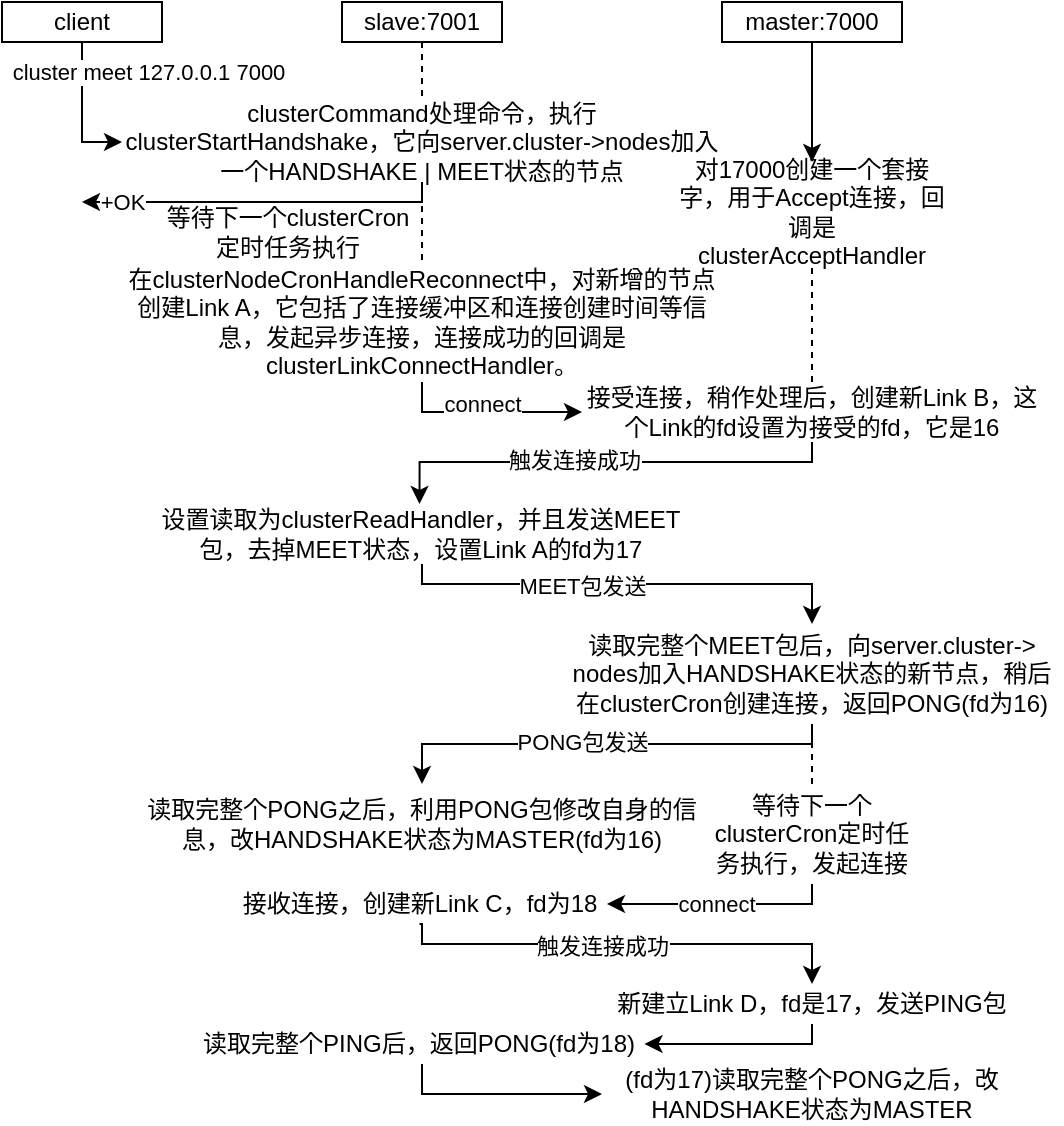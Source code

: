 <mxfile version="24.7.7">
  <diagram name="第 1 页" id="b1OBJEASuBoolYi9zKbh">
    <mxGraphModel dx="1207" dy="691" grid="1" gridSize="10" guides="1" tooltips="1" connect="1" arrows="1" fold="1" page="1" pageScale="1" pageWidth="827" pageHeight="1169" math="0" shadow="0">
      <root>
        <mxCell id="0" />
        <mxCell id="1" parent="0" />
        <mxCell id="wjXmUdHxZVY_6CkB7Vkd-6" style="edgeStyle=orthogonalEdgeStyle;rounded=0;orthogonalLoop=1;jettySize=auto;html=1;entryX=0;entryY=0.5;entryDx=0;entryDy=0;exitX=0.5;exitY=1;exitDx=0;exitDy=0;" edge="1" parent="1" source="wjXmUdHxZVY_6CkB7Vkd-2" target="wjXmUdHxZVY_6CkB7Vkd-7">
          <mxGeometry relative="1" as="geometry">
            <mxPoint x="80" y="130" as="targetPoint" />
            <Array as="points">
              <mxPoint x="110" y="110" />
            </Array>
          </mxGeometry>
        </mxCell>
        <mxCell id="wjXmUdHxZVY_6CkB7Vkd-8" value="cluster meet 127.0.0.1 7000" style="edgeLabel;html=1;align=center;verticalAlign=middle;resizable=0;points=[];" vertex="1" connectable="0" parent="wjXmUdHxZVY_6CkB7Vkd-6">
          <mxGeometry x="-0.113" y="-1" relative="1" as="geometry">
            <mxPoint x="34" y="-16" as="offset" />
          </mxGeometry>
        </mxCell>
        <mxCell id="wjXmUdHxZVY_6CkB7Vkd-2" value="client" style="rounded=0;whiteSpace=wrap;html=1;" vertex="1" parent="1">
          <mxGeometry x="70" y="40" width="80" height="20" as="geometry" />
        </mxCell>
        <mxCell id="wjXmUdHxZVY_6CkB7Vkd-3" value="slave:7001" style="rounded=0;whiteSpace=wrap;html=1;" vertex="1" parent="1">
          <mxGeometry x="240" y="40" width="80" height="20" as="geometry" />
        </mxCell>
        <mxCell id="wjXmUdHxZVY_6CkB7Vkd-18" style="edgeStyle=orthogonalEdgeStyle;rounded=0;orthogonalLoop=1;jettySize=auto;html=1;entryX=0.5;entryY=0;entryDx=0;entryDy=0;" edge="1" parent="1" source="wjXmUdHxZVY_6CkB7Vkd-4" target="wjXmUdHxZVY_6CkB7Vkd-17">
          <mxGeometry relative="1" as="geometry" />
        </mxCell>
        <mxCell id="wjXmUdHxZVY_6CkB7Vkd-4" value="master:7000" style="rounded=0;whiteSpace=wrap;html=1;" vertex="1" parent="1">
          <mxGeometry x="430" y="40" width="90" height="20" as="geometry" />
        </mxCell>
        <mxCell id="wjXmUdHxZVY_6CkB7Vkd-13" style="edgeStyle=orthogonalEdgeStyle;rounded=0;orthogonalLoop=1;jettySize=auto;html=1;" edge="1" parent="1" source="wjXmUdHxZVY_6CkB7Vkd-7">
          <mxGeometry relative="1" as="geometry">
            <mxPoint x="110" y="140" as="targetPoint" />
            <Array as="points">
              <mxPoint x="280" y="140" />
            </Array>
          </mxGeometry>
        </mxCell>
        <mxCell id="wjXmUdHxZVY_6CkB7Vkd-14" value="+OK" style="edgeLabel;html=1;align=center;verticalAlign=middle;resizable=0;points=[];" vertex="1" connectable="0" parent="wjXmUdHxZVY_6CkB7Vkd-13">
          <mxGeometry x="0.491" y="-1" relative="1" as="geometry">
            <mxPoint x="-26" y="1" as="offset" />
          </mxGeometry>
        </mxCell>
        <mxCell id="wjXmUdHxZVY_6CkB7Vkd-7" value="clusterCommand处理命令，执行clusterStartHandshake，它向server.cluster-&amp;gt;nodes加入一个HANDSHAKE | MEET状态的节点" style="text;html=1;align=center;verticalAlign=middle;whiteSpace=wrap;rounded=0;" vertex="1" parent="1">
          <mxGeometry x="130" y="90" width="300" height="40" as="geometry" />
        </mxCell>
        <mxCell id="wjXmUdHxZVY_6CkB7Vkd-10" value="" style="endArrow=none;dashed=1;html=1;rounded=0;exitX=0.5;exitY=1;exitDx=0;exitDy=0;entryX=0.5;entryY=0;entryDx=0;entryDy=0;" edge="1" parent="1" source="wjXmUdHxZVY_6CkB7Vkd-3" target="wjXmUdHxZVY_6CkB7Vkd-7">
          <mxGeometry width="50" height="50" relative="1" as="geometry">
            <mxPoint x="390" y="160" as="sourcePoint" />
            <mxPoint x="440" y="110" as="targetPoint" />
          </mxGeometry>
        </mxCell>
        <mxCell id="wjXmUdHxZVY_6CkB7Vkd-22" style="edgeStyle=orthogonalEdgeStyle;rounded=0;orthogonalLoop=1;jettySize=auto;html=1;" edge="1" parent="1" source="wjXmUdHxZVY_6CkB7Vkd-11" target="wjXmUdHxZVY_6CkB7Vkd-21">
          <mxGeometry relative="1" as="geometry">
            <Array as="points">
              <mxPoint x="280" y="245" />
            </Array>
          </mxGeometry>
        </mxCell>
        <mxCell id="wjXmUdHxZVY_6CkB7Vkd-23" value="connect" style="edgeLabel;html=1;align=center;verticalAlign=middle;resizable=0;points=[];" vertex="1" connectable="0" parent="wjXmUdHxZVY_6CkB7Vkd-22">
          <mxGeometry x="-0.054" y="4" relative="1" as="geometry">
            <mxPoint as="offset" />
          </mxGeometry>
        </mxCell>
        <mxCell id="wjXmUdHxZVY_6CkB7Vkd-11" value="在clusterNodeCronHandleReconnect中，对新增的节点创建Link A，它包括了连接缓冲区和连接创建时间等信息，发起异步连接，连接成功的回调是clusterLinkConnectHandler。" style="text;html=1;align=center;verticalAlign=middle;whiteSpace=wrap;rounded=0;" vertex="1" parent="1">
          <mxGeometry x="130" y="170" width="300" height="60" as="geometry" />
        </mxCell>
        <mxCell id="wjXmUdHxZVY_6CkB7Vkd-12" value="" style="endArrow=none;dashed=1;html=1;rounded=0;exitX=0.5;exitY=1;exitDx=0;exitDy=0;entryX=0.5;entryY=0;entryDx=0;entryDy=0;" edge="1" parent="1" source="wjXmUdHxZVY_6CkB7Vkd-7" target="wjXmUdHxZVY_6CkB7Vkd-11">
          <mxGeometry width="50" height="50" relative="1" as="geometry">
            <mxPoint x="290" y="70" as="sourcePoint" />
            <mxPoint x="290" y="90" as="targetPoint" />
          </mxGeometry>
        </mxCell>
        <mxCell id="wjXmUdHxZVY_6CkB7Vkd-15" value="等待下一个clusterCron定时任务执行" style="text;html=1;align=center;verticalAlign=middle;whiteSpace=wrap;rounded=0;" vertex="1" parent="1">
          <mxGeometry x="150" y="140" width="126" height="30" as="geometry" />
        </mxCell>
        <mxCell id="wjXmUdHxZVY_6CkB7Vkd-17" value="对17000创建一个套接字，用于Accept连接，回调是clusterAcceptHandler" style="text;html=1;align=center;verticalAlign=middle;whiteSpace=wrap;rounded=0;" vertex="1" parent="1">
          <mxGeometry x="405" y="120" width="140" height="50" as="geometry" />
        </mxCell>
        <mxCell id="wjXmUdHxZVY_6CkB7Vkd-19" value="" style="endArrow=none;dashed=1;html=1;rounded=0;entryX=0.5;entryY=1;entryDx=0;entryDy=0;exitX=0.5;exitY=0;exitDx=0;exitDy=0;" edge="1" parent="1" source="wjXmUdHxZVY_6CkB7Vkd-21" target="wjXmUdHxZVY_6CkB7Vkd-17">
          <mxGeometry width="50" height="50" relative="1" as="geometry">
            <mxPoint x="475" y="220" as="sourcePoint" />
            <mxPoint x="440" y="110" as="targetPoint" />
          </mxGeometry>
        </mxCell>
        <mxCell id="wjXmUdHxZVY_6CkB7Vkd-55" style="edgeStyle=orthogonalEdgeStyle;rounded=0;orthogonalLoop=1;jettySize=auto;html=1;entryX=0.5;entryY=0;entryDx=0;entryDy=0;" edge="1" parent="1" source="wjXmUdHxZVY_6CkB7Vkd-21" target="wjXmUdHxZVY_6CkB7Vkd-24">
          <mxGeometry relative="1" as="geometry">
            <Array as="points">
              <mxPoint x="475" y="270" />
              <mxPoint x="279" y="270" />
            </Array>
          </mxGeometry>
        </mxCell>
        <mxCell id="wjXmUdHxZVY_6CkB7Vkd-21" value="接受连接，稍作处理后，创建新Link B，这个Link的fd设置为接受的fd，它是16" style="text;html=1;align=center;verticalAlign=middle;whiteSpace=wrap;rounded=0;" vertex="1" parent="1">
          <mxGeometry x="360" y="230" width="230" height="30" as="geometry" />
        </mxCell>
        <mxCell id="wjXmUdHxZVY_6CkB7Vkd-31" style="edgeStyle=orthogonalEdgeStyle;rounded=0;orthogonalLoop=1;jettySize=auto;html=1;entryX=0.5;entryY=0;entryDx=0;entryDy=0;" edge="1" parent="1" source="wjXmUdHxZVY_6CkB7Vkd-24" target="wjXmUdHxZVY_6CkB7Vkd-30">
          <mxGeometry relative="1" as="geometry">
            <Array as="points">
              <mxPoint x="280" y="331" />
              <mxPoint x="475" y="331" />
            </Array>
          </mxGeometry>
        </mxCell>
        <mxCell id="wjXmUdHxZVY_6CkB7Vkd-32" value="MEET包发送" style="edgeLabel;html=1;align=center;verticalAlign=middle;resizable=0;points=[];" vertex="1" connectable="0" parent="wjXmUdHxZVY_6CkB7Vkd-31">
          <mxGeometry x="-0.493" y="-1" relative="1" as="geometry">
            <mxPoint x="33" as="offset" />
          </mxGeometry>
        </mxCell>
        <mxCell id="wjXmUdHxZVY_6CkB7Vkd-24" value="设置读取为clusterReadHandler，并且发送MEET包，去掉MEET状态，设置Link A的fd为17" style="text;html=1;align=center;verticalAlign=middle;whiteSpace=wrap;rounded=0;" vertex="1" parent="1">
          <mxGeometry x="147.5" y="291" width="262.5" height="30" as="geometry" />
        </mxCell>
        <mxCell id="wjXmUdHxZVY_6CkB7Vkd-34" style="edgeStyle=orthogonalEdgeStyle;rounded=0;orthogonalLoop=1;jettySize=auto;html=1;entryX=0.5;entryY=0;entryDx=0;entryDy=0;" edge="1" parent="1" source="wjXmUdHxZVY_6CkB7Vkd-30" target="wjXmUdHxZVY_6CkB7Vkd-33">
          <mxGeometry relative="1" as="geometry">
            <Array as="points">
              <mxPoint x="475" y="411" />
              <mxPoint x="280" y="411" />
            </Array>
          </mxGeometry>
        </mxCell>
        <mxCell id="wjXmUdHxZVY_6CkB7Vkd-35" value="PONG包发送" style="edgeLabel;html=1;align=center;verticalAlign=middle;resizable=0;points=[];" vertex="1" connectable="0" parent="wjXmUdHxZVY_6CkB7Vkd-34">
          <mxGeometry x="0.254" y="-1" relative="1" as="geometry">
            <mxPoint x="16" as="offset" />
          </mxGeometry>
        </mxCell>
        <mxCell id="wjXmUdHxZVY_6CkB7Vkd-30" value="读取完整个MEET包后，向server.cluster-&amp;gt; nodes加入HANDSHAKE状态的新节点，稍后在clusterCron创建连接，返回PONG(fd为16)" style="text;html=1;align=center;verticalAlign=middle;whiteSpace=wrap;rounded=0;" vertex="1" parent="1">
          <mxGeometry x="350" y="351" width="250" height="50" as="geometry" />
        </mxCell>
        <mxCell id="wjXmUdHxZVY_6CkB7Vkd-33" value="读取完整个PONG之后，利用PONG包修改自身的信息，改HANDSHAKE状态为MASTER(fd为16)" style="text;html=1;align=center;verticalAlign=middle;whiteSpace=wrap;rounded=0;" vertex="1" parent="1">
          <mxGeometry x="130" y="431" width="300" height="40" as="geometry" />
        </mxCell>
        <mxCell id="wjXmUdHxZVY_6CkB7Vkd-41" style="edgeStyle=orthogonalEdgeStyle;rounded=0;orthogonalLoop=1;jettySize=auto;html=1;" edge="1" parent="1" source="wjXmUdHxZVY_6CkB7Vkd-36" target="wjXmUdHxZVY_6CkB7Vkd-38">
          <mxGeometry relative="1" as="geometry">
            <Array as="points">
              <mxPoint x="475" y="491" />
            </Array>
          </mxGeometry>
        </mxCell>
        <mxCell id="wjXmUdHxZVY_6CkB7Vkd-42" value="connect" style="edgeLabel;html=1;align=center;verticalAlign=middle;resizable=0;points=[];" vertex="1" connectable="0" parent="wjXmUdHxZVY_6CkB7Vkd-41">
          <mxGeometry x="0.04" relative="1" as="geometry">
            <mxPoint as="offset" />
          </mxGeometry>
        </mxCell>
        <mxCell id="wjXmUdHxZVY_6CkB7Vkd-36" value="等待下一个clusterCron定时任务执行，发起连接" style="text;html=1;align=center;verticalAlign=middle;whiteSpace=wrap;rounded=0;" vertex="1" parent="1">
          <mxGeometry x="420" y="431" width="110" height="50" as="geometry" />
        </mxCell>
        <mxCell id="wjXmUdHxZVY_6CkB7Vkd-38" value="接收连接，创建新Link C，fd为18" style="text;html=1;align=center;verticalAlign=middle;whiteSpace=wrap;rounded=0;" vertex="1" parent="1">
          <mxGeometry x="185" y="481" width="187.5" height="20" as="geometry" />
        </mxCell>
        <mxCell id="wjXmUdHxZVY_6CkB7Vkd-40" value="" style="endArrow=none;dashed=1;html=1;rounded=0;entryX=0.5;entryY=1;entryDx=0;entryDy=0;exitX=0.5;exitY=0;exitDx=0;exitDy=0;" edge="1" parent="1" source="wjXmUdHxZVY_6CkB7Vkd-36" target="wjXmUdHxZVY_6CkB7Vkd-30">
          <mxGeometry width="50" height="50" relative="1" as="geometry">
            <mxPoint x="485" y="241" as="sourcePoint" />
            <mxPoint x="485" y="181" as="targetPoint" />
          </mxGeometry>
        </mxCell>
        <mxCell id="wjXmUdHxZVY_6CkB7Vkd-43" style="edgeStyle=orthogonalEdgeStyle;rounded=0;orthogonalLoop=1;jettySize=auto;html=1;exitX=0.5;exitY=1;exitDx=0;exitDy=0;entryX=0.5;entryY=0;entryDx=0;entryDy=0;" edge="1" parent="1" source="wjXmUdHxZVY_6CkB7Vkd-38" target="wjXmUdHxZVY_6CkB7Vkd-45">
          <mxGeometry relative="1" as="geometry">
            <mxPoint x="485" y="271" as="sourcePoint" />
            <mxPoint x="480" y="571" as="targetPoint" />
            <Array as="points">
              <mxPoint x="280" y="511" />
              <mxPoint x="475" y="511" />
            </Array>
          </mxGeometry>
        </mxCell>
        <mxCell id="wjXmUdHxZVY_6CkB7Vkd-44" value="触发连接成功" style="edgeLabel;html=1;align=center;verticalAlign=middle;resizable=0;points=[];" vertex="1" connectable="0" parent="wjXmUdHxZVY_6CkB7Vkd-43">
          <mxGeometry x="0.325" y="-1" relative="1" as="geometry">
            <mxPoint x="-49" as="offset" />
          </mxGeometry>
        </mxCell>
        <mxCell id="wjXmUdHxZVY_6CkB7Vkd-48" style="edgeStyle=orthogonalEdgeStyle;rounded=0;orthogonalLoop=1;jettySize=auto;html=1;entryX=1;entryY=0.5;entryDx=0;entryDy=0;" edge="1" parent="1" source="wjXmUdHxZVY_6CkB7Vkd-45" target="wjXmUdHxZVY_6CkB7Vkd-49">
          <mxGeometry relative="1" as="geometry">
            <mxPoint x="280" y="611" as="targetPoint" />
            <Array as="points">
              <mxPoint x="475" y="561" />
            </Array>
          </mxGeometry>
        </mxCell>
        <mxCell id="wjXmUdHxZVY_6CkB7Vkd-45" value="新建立Link D，fd是17，发送PING包" style="text;html=1;align=center;verticalAlign=middle;whiteSpace=wrap;rounded=0;" vertex="1" parent="1">
          <mxGeometry x="370" y="531" width="210" height="20" as="geometry" />
        </mxCell>
        <mxCell id="wjXmUdHxZVY_6CkB7Vkd-51" style="edgeStyle=orthogonalEdgeStyle;rounded=0;orthogonalLoop=1;jettySize=auto;html=1;entryX=0;entryY=0.5;entryDx=0;entryDy=0;" edge="1" parent="1" source="wjXmUdHxZVY_6CkB7Vkd-49" target="wjXmUdHxZVY_6CkB7Vkd-53">
          <mxGeometry relative="1" as="geometry">
            <mxPoint x="480" y="641" as="targetPoint" />
            <Array as="points">
              <mxPoint x="280" y="586" />
            </Array>
          </mxGeometry>
        </mxCell>
        <mxCell id="wjXmUdHxZVY_6CkB7Vkd-49" value="读取完整个PING后，返回PONG(fd为18)" style="text;html=1;align=center;verticalAlign=middle;whiteSpace=wrap;rounded=0;" vertex="1" parent="1">
          <mxGeometry x="166.25" y="551" width="225" height="20" as="geometry" />
        </mxCell>
        <mxCell id="wjXmUdHxZVY_6CkB7Vkd-53" value="(fd为17)读取完整个PONG之后，改HANDSHAKE状态为MASTER" style="text;html=1;align=center;verticalAlign=middle;whiteSpace=wrap;rounded=0;" vertex="1" parent="1">
          <mxGeometry x="370" y="571" width="210" height="30" as="geometry" />
        </mxCell>
        <mxCell id="wjXmUdHxZVY_6CkB7Vkd-56" value="触发连接成功" style="edgeLabel;html=1;align=center;verticalAlign=middle;resizable=0;points=[];" vertex="1" connectable="0" parent="1">
          <mxGeometry x="356" y="269" as="geometry" />
        </mxCell>
      </root>
    </mxGraphModel>
  </diagram>
</mxfile>

